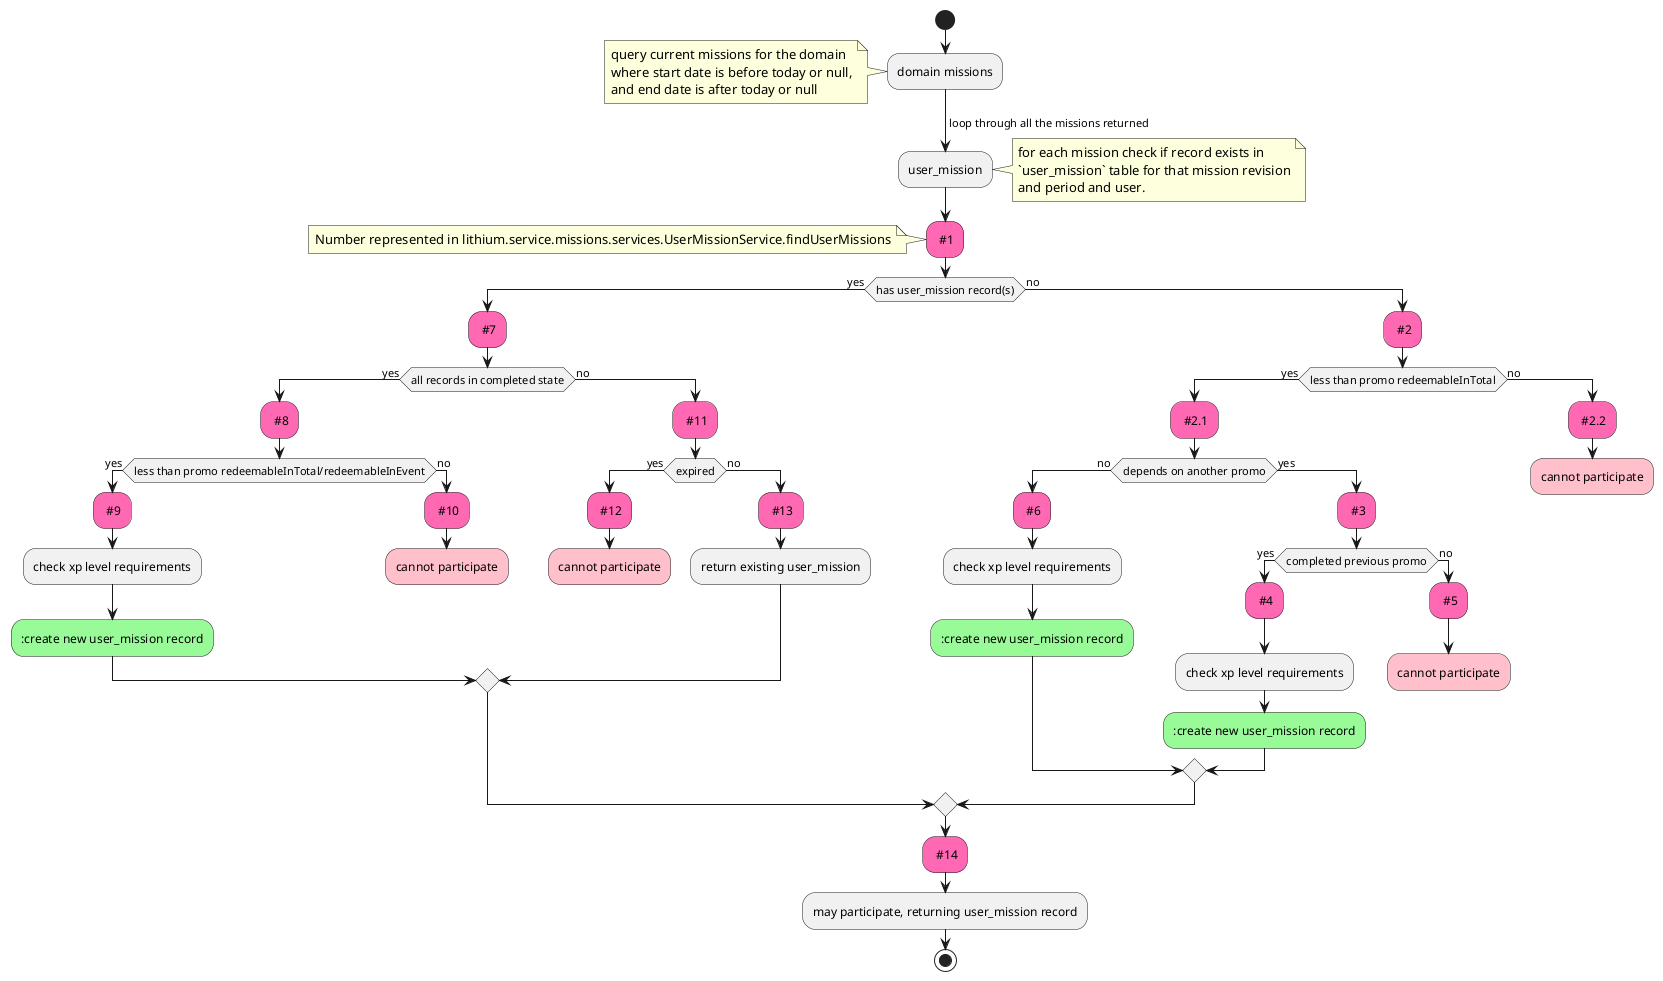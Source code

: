 @startuml
start

:domain missions;
-> loop through all the missions returned;
note left
  query current missions for the domain
  where start date is before today or null,
  and end date is after today or null
end note
:user_mission;
note right
  for each mission check if record exists in
  `user_mission` table for that mission revision
  and period and user.
end note
#HotPink: #1;
note left
Number represented in lithium.service.missions.services.UserMissionService.findUserMissions
end note
if (has user_mission record(s)) then (yes)
  #HotPink: #7;
  if (all records in completed state) then (yes)
    #HotPink: #8;
    if (less than promo redeemableInTotal/redeemableInEvent) then (yes)
      #HotPink: #9;
      :check xp level requirements;
      #palegreen::create new user_mission record;
    else (no)
      #HotPink: #10;
      #pink:cannot participate;
      kill;
    endif
  else (no)
    #HotPink: #11;
    if (expired) then (yes)
      #HotPink: #12;
      #pink:cannot participate;
      kill;
    else (no)
      #HotPink: #13;
      :return existing user_mission;
    endif
  endif
else (no)
  #HotPink: #2;
  if (less than promo redeemableInTotal) then (yes)
    #HotPink: #2.1;
    if (depends on another promo) then (no)
      #HotPink: #6;
      :check xp level requirements;
      #palegreen::create new user_mission record;
    else (yes)
      #HotPink: #3;
      if (completed previous promo) then (yes)
        #HotPink: #4;
        :check xp level requirements;
        #palegreen::create new user_mission record;
      else (no)
        #HotPink: #5;
        #pink:cannot participate;
        kill;
      endif
    endif
  else (no)
    #HotPink: #2.2;
    #pink:cannot participate;
    kill;
  endif
endif

#HotPink: #14;
'stop;

'
':domain missions;
'-> loop through all the missions returned;
'note left
'  query current missions for the domain
'  where start date is before today or null,
'  and end date is after today or null
'end note
':user_mission;
'note right
'  for each mission check if record exists in
'  `user_mission` table for that mission revision
'  and period and user.
'end note
'#HotPink: #1;
'note left
'Number represented in lithium.service.missions.services.UserMissionService.findUserMissions
'end note
'if (has user_mission record(s)) then (yes)
'  #HotPink: #2;
'  if (all records in completed state) then (yes)
'    #HotPink: #3;
'    if (equals mission maxRedeemable) then (yes)
'      #HotPink: #4;
'      #pink:cannot participate;
'      kill;
'    else (no)
'      #HotPink: #5;
'      #palegreen::create new user_mission record;
'    endif
'    note left
'      player has completed this mission
'      for the given period.
'    end note
'  else (no)
'      #HotPink: #15;
'      if (expired) then (true)
'        #HotPink: #18;
'        #pink:cannot participate;
'        kill;
'      else (false)
'        #HotPink: #17;
'        :return existing user_mission;
'      endif
'  endif
'else (no)
'  #HotPink: #6;
'  if (depends on another promo) then (no)
'      #HotPink: #7;
''      :non-sequence;
'      :check xp level requirements;
'      #palegreen::create new user_mission record;
'  else (yes)
'      #HotPink: #8;
''      :sequenced;
'      #HotPink: #9;
'      if (completed previous promo) then (true)
'        #HotPink: #10;
'        if (granularity break) then (false)
'          #HotPink: #11;
'        else (true)
'          #HotPink: #12;
'          if (previous completed sequence in previous granularity) then (true)
'            #HotPink: #13;
'          else (false)
'            #HotPink: #14;
'            #pink:cannot participate;
'            kill
'          endif
'        endif
'        :check xp level requirements;
'        #palegreen::create new user_mission record;
'      else (false)
'        #HotPink: #16;
'        #pink:cannot participate;
'        kill
'      endif
'  endif
'endif

:may participate, returning user_mission record;
stop;

@enduml